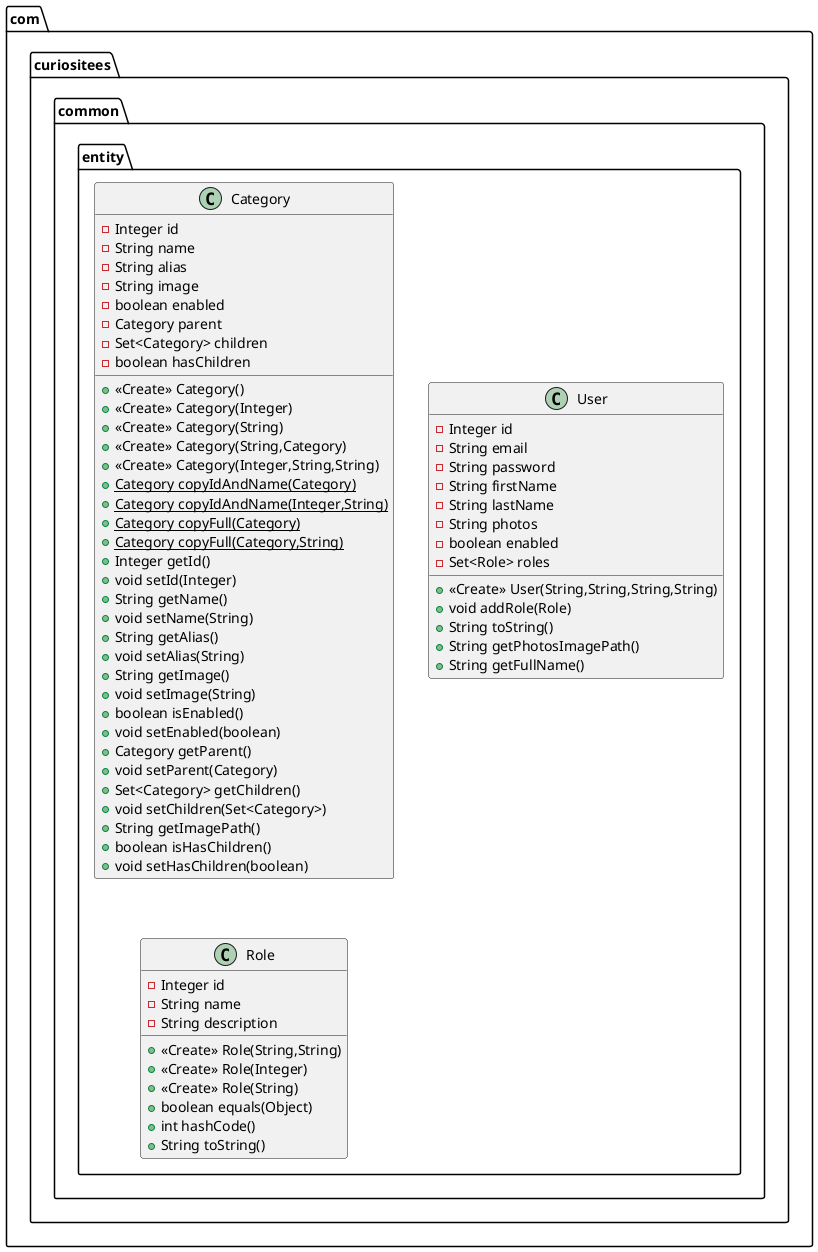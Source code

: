 @startuml
class com.curiositees.common.entity.Category {
- Integer id
- String name
- String alias
- String image
- boolean enabled
- Category parent
- Set<Category> children
- boolean hasChildren
+ <<Create>> Category()
+ <<Create>> Category(Integer)
+ <<Create>> Category(String)
+ <<Create>> Category(String,Category)
+ <<Create>> Category(Integer,String,String)
+ {static} Category copyIdAndName(Category)
+ {static} Category copyIdAndName(Integer,String)
+ {static} Category copyFull(Category)
+ {static} Category copyFull(Category,String)
+ Integer getId()
+ void setId(Integer)
+ String getName()
+ void setName(String)
+ String getAlias()
+ void setAlias(String)
+ String getImage()
+ void setImage(String)
+ boolean isEnabled()
+ void setEnabled(boolean)
+ Category getParent()
+ void setParent(Category)
+ Set<Category> getChildren()
+ void setChildren(Set<Category>)
+ String getImagePath()
+ boolean isHasChildren()
+ void setHasChildren(boolean)
}


class com.curiositees.common.entity.User {
- Integer id
- String email
- String password
- String firstName
- String lastName
- String photos
- boolean enabled
- Set<Role> roles
+ <<Create>> User(String,String,String,String)
+ void addRole(Role)
+ String toString()
+ String getPhotosImagePath()
+ String getFullName()
}


class com.curiositees.common.entity.Role {
- Integer id
- String name
- String description
+ <<Create>> Role(String,String)
+ <<Create>> Role(Integer)
+ <<Create>> Role(String)
+ boolean equals(Object)
+ int hashCode()
+ String toString()
}


@enduml